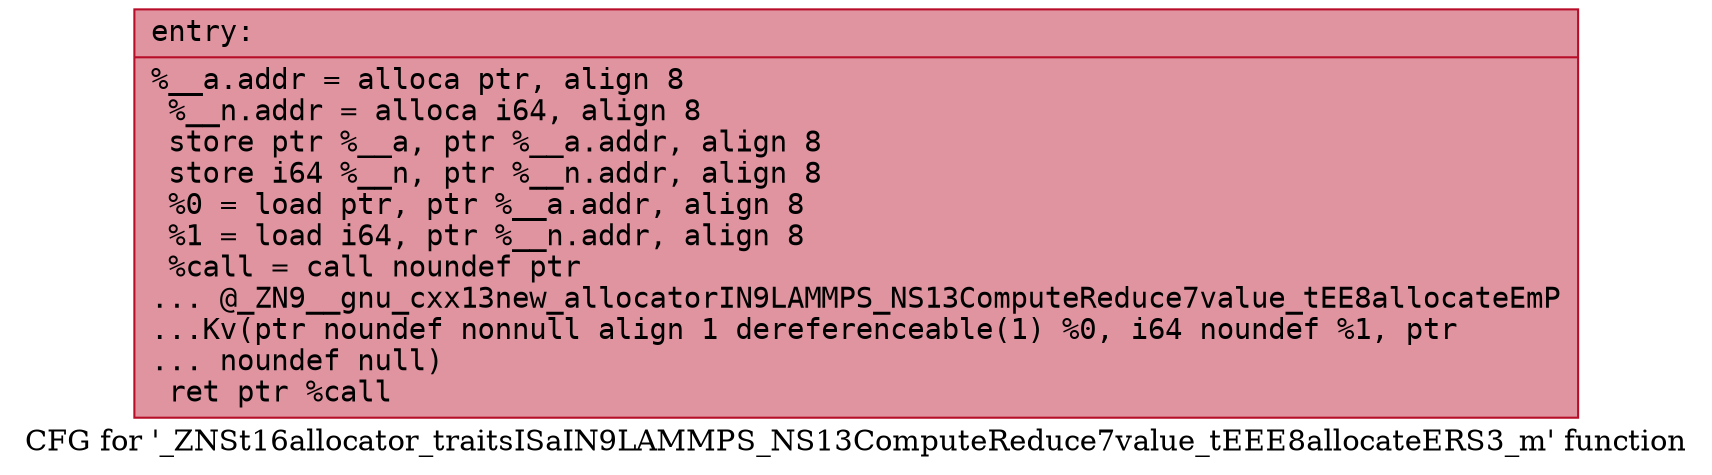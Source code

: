 digraph "CFG for '_ZNSt16allocator_traitsISaIN9LAMMPS_NS13ComputeReduce7value_tEEE8allocateERS3_m' function" {
	label="CFG for '_ZNSt16allocator_traitsISaIN9LAMMPS_NS13ComputeReduce7value_tEEE8allocateERS3_m' function";

	Node0x55914035d940 [shape=record,color="#b70d28ff", style=filled, fillcolor="#b70d2870" fontname="Courier",label="{entry:\l|  %__a.addr = alloca ptr, align 8\l  %__n.addr = alloca i64, align 8\l  store ptr %__a, ptr %__a.addr, align 8\l  store i64 %__n, ptr %__n.addr, align 8\l  %0 = load ptr, ptr %__a.addr, align 8\l  %1 = load i64, ptr %__n.addr, align 8\l  %call = call noundef ptr\l... @_ZN9__gnu_cxx13new_allocatorIN9LAMMPS_NS13ComputeReduce7value_tEE8allocateEmP\l...Kv(ptr noundef nonnull align 1 dereferenceable(1) %0, i64 noundef %1, ptr\l... noundef null)\l  ret ptr %call\l}"];
}
